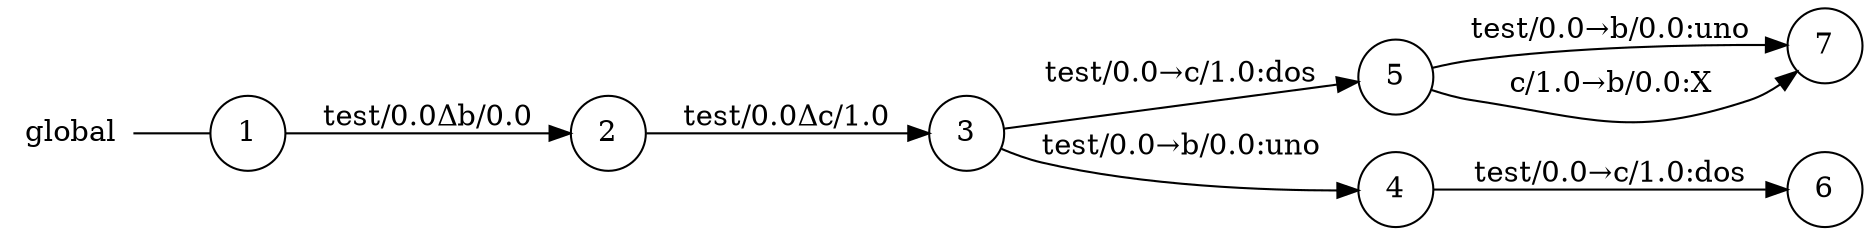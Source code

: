 digraph global {
	rankdir="LR";
	n_0 [label="global", shape="plaintext"];
	n_1 [id="5", shape=circle, label="5"];
	n_2 [id="6", shape=circle, label="6"];
	n_3 [id="1", shape=circle, label="1"];
	n_0 -> n_3 [arrowhead=none];
	n_4 [id="2", shape=circle, label="2"];
	n_5 [id="4", shape=circle, label="4"];
	n_6 [id="7", shape=circle, label="7"];
	n_7 [id="3", shape=circle, label="3"];

	n_1 -> n_6 [id="[$e|5]", label="test/0.0→b/0.0:uno"];
	n_3 -> n_4 [id="[$e|0]", label="test/0.0Δb/0.0"];
	n_1 -> n_6 [id="[$e|6]", label="c/1.0→b/0.0:X"];
	n_7 -> n_1 [id="[$e|3]", label="test/0.0→c/1.0:dos"];
	n_7 -> n_5 [id="[$e|2]", label="test/0.0→b/0.0:uno"];
	n_5 -> n_2 [id="[$e|4]", label="test/0.0→c/1.0:dos"];
	n_4 -> n_7 [id="[$e|1]", label="test/0.0Δc/1.0"];
}
